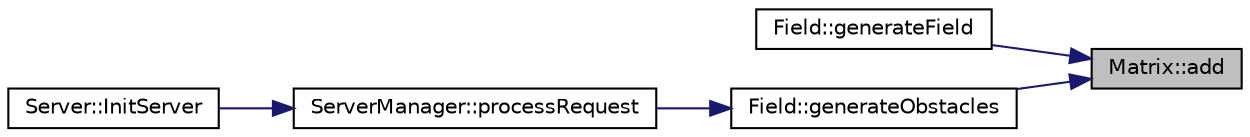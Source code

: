 digraph "Matrix::add"
{
 // LATEX_PDF_SIZE
  edge [fontname="Helvetica",fontsize="10",labelfontname="Helvetica",labelfontsize="10"];
  node [fontname="Helvetica",fontsize="10",shape=record];
  rankdir="RL";
  Node1 [label="Matrix::add",height=0.2,width=0.4,color="black", fillcolor="grey75", style="filled", fontcolor="black",tooltip=" "];
  Node1 -> Node2 [dir="back",color="midnightblue",fontsize="10",style="solid",fontname="Helvetica"];
  Node2 [label="Field::generateField",height=0.2,width=0.4,color="black", fillcolor="white", style="filled",URL="$class_field.html#a2ad49dbf476b2d963d17d4727e3c25dc",tooltip="This method generates the field itself, includes the bounds and the goal lines."];
  Node1 -> Node3 [dir="back",color="midnightblue",fontsize="10",style="solid",fontname="Helvetica"];
  Node3 [label="Field::generateObstacles",height=0.2,width=0.4,color="black", fillcolor="white", style="filled",URL="$class_field.html#a66dbb5367ce36edece57cbeb72fc65ae",tooltip="This method generates random obstacles, equally divided on both sides."];
  Node3 -> Node4 [dir="back",color="midnightblue",fontsize="10",style="solid",fontname="Helvetica"];
  Node4 [label="ServerManager::processRequest",height=0.2,width=0.4,color="black", fillcolor="white", style="filled",URL="$class_server_manager.html#ab32ee6937a72e821b1985f2648b1351b",tooltip="This method process the information from the socket and gives an response."];
  Node4 -> Node5 [dir="back",color="midnightblue",fontsize="10",style="solid",fontname="Helvetica"];
  Node5 [label="Server::InitServer",height=0.2,width=0.4,color="black", fillcolor="white", style="filled",URL="$class_server.html#a02b029dcb6f2dc46dfcc8785a616682f",tooltip=" "];
}
